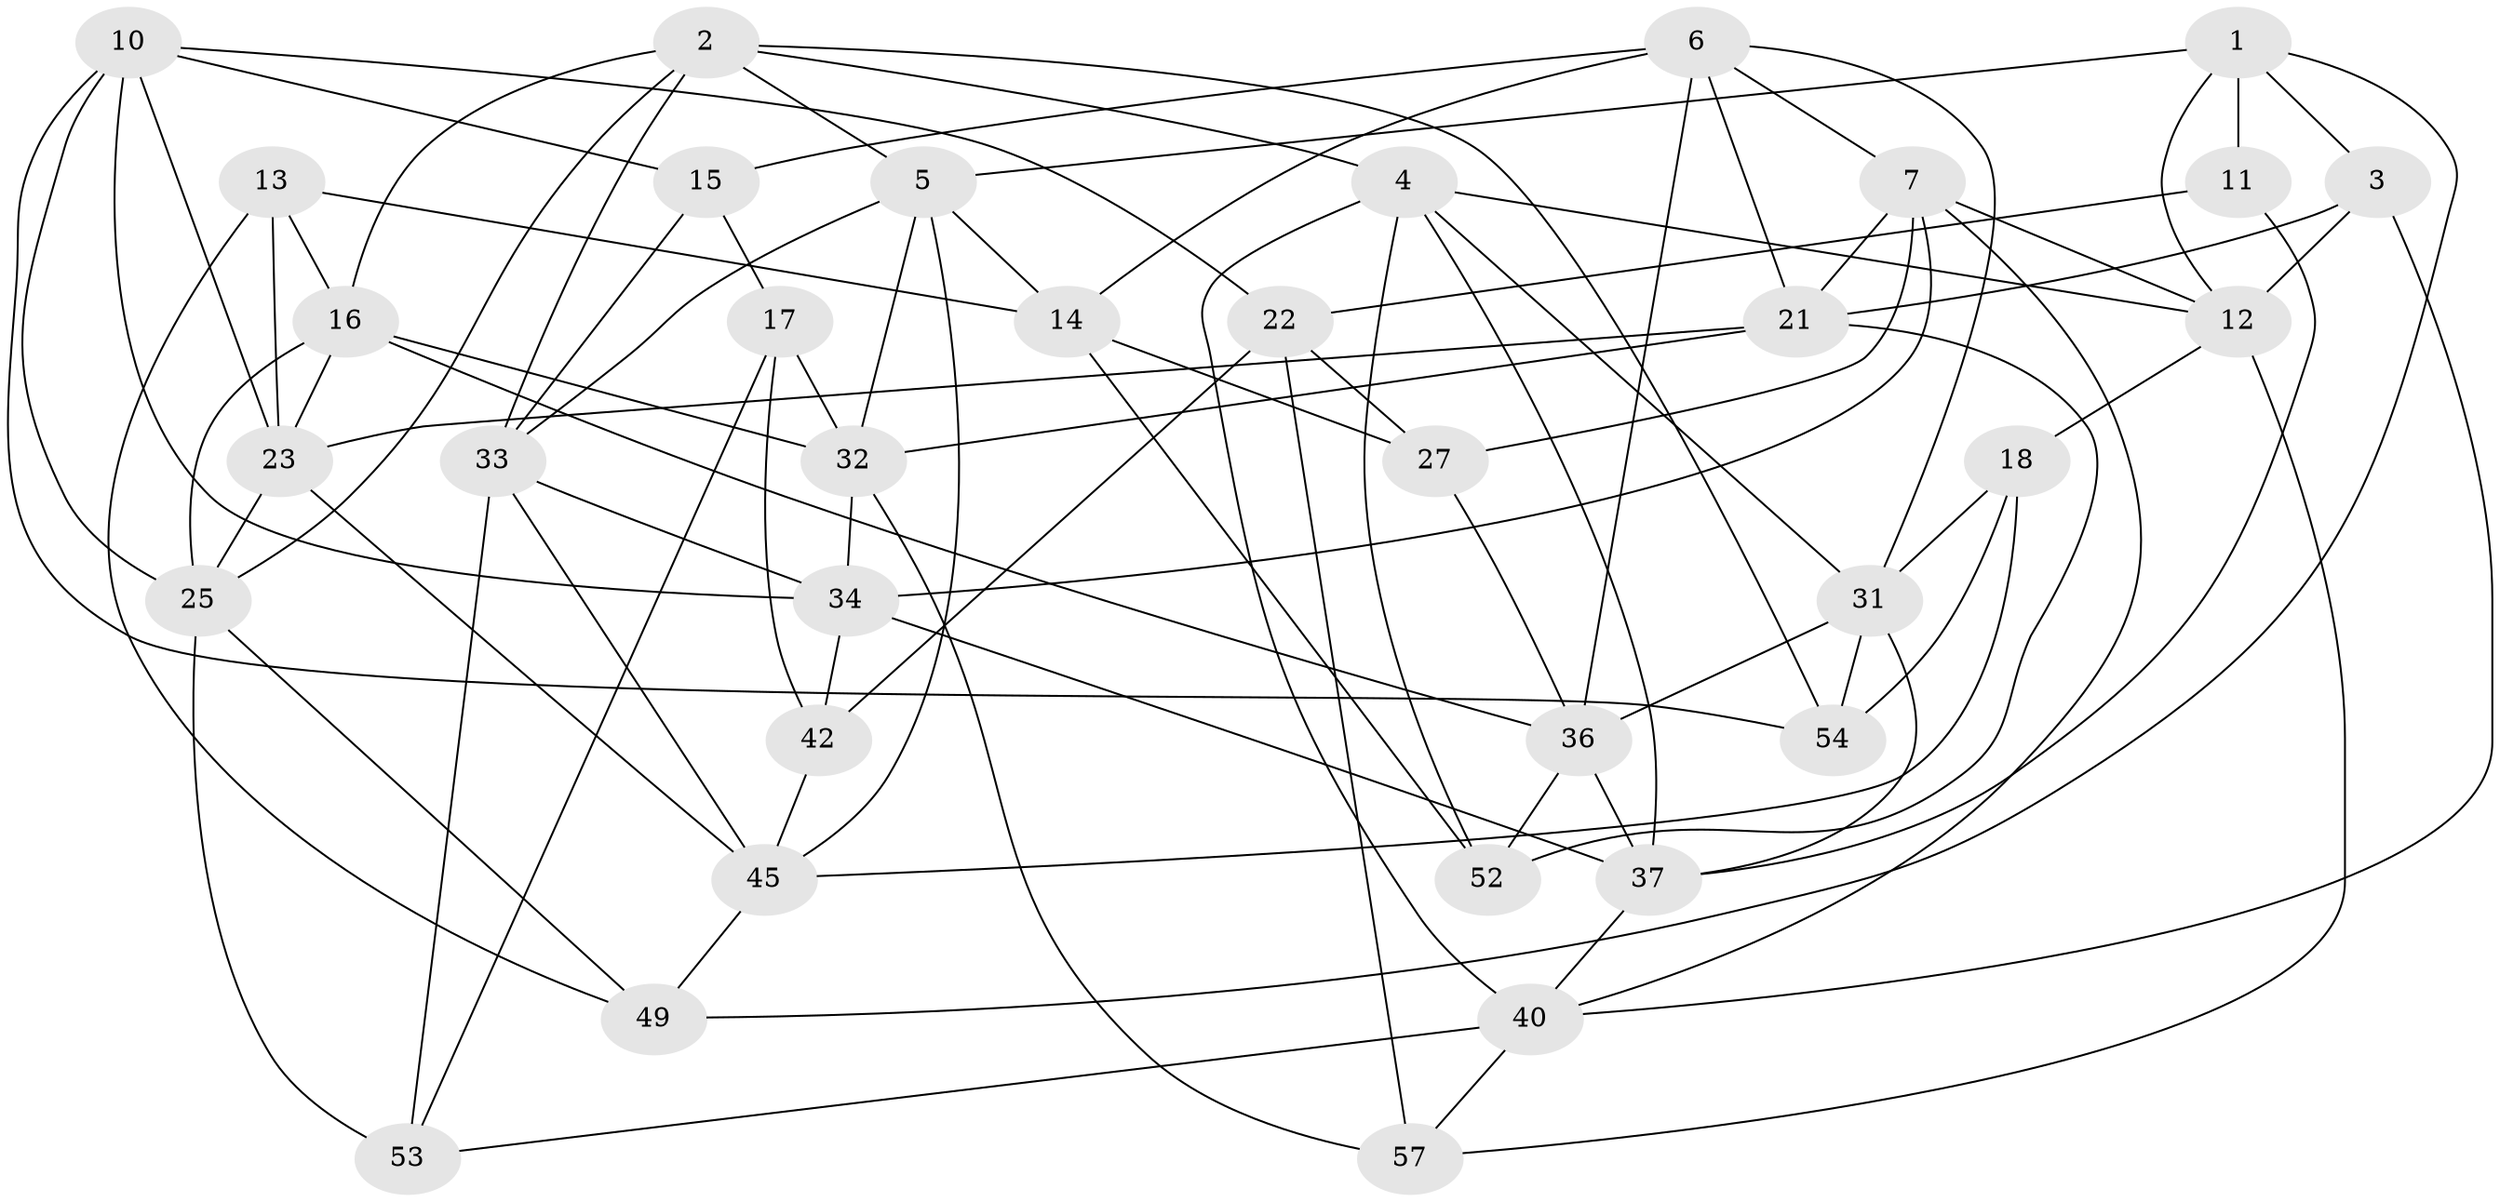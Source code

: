 // Generated by graph-tools (version 1.1) at 2025/52/02/27/25 19:52:30]
// undirected, 35 vertices, 90 edges
graph export_dot {
graph [start="1"]
  node [color=gray90,style=filled];
  1 [super="+20"];
  2 [super="+39"];
  3;
  4 [super="+35"];
  5 [super="+44"];
  6 [super="+8"];
  7 [super="+9"];
  10 [super="+26"];
  11;
  12 [super="+19"];
  13;
  14 [super="+24"];
  15;
  16 [super="+30"];
  17;
  18;
  21 [super="+43"];
  22 [super="+38"];
  23 [super="+58"];
  25 [super="+29"];
  27 [super="+28"];
  31 [super="+51"];
  32 [super="+46"];
  33 [super="+55"];
  34 [super="+48"];
  36 [super="+56"];
  37 [super="+47"];
  40 [super="+41"];
  42;
  45 [super="+50"];
  49;
  52;
  53;
  54;
  57;
  1 -- 11 [weight=2];
  1 -- 3;
  1 -- 12;
  1 -- 5;
  1 -- 49;
  2 -- 54;
  2 -- 5;
  2 -- 16;
  2 -- 4;
  2 -- 25;
  2 -- 33;
  3 -- 12;
  3 -- 21;
  3 -- 40;
  4 -- 40;
  4 -- 37;
  4 -- 31;
  4 -- 12;
  4 -- 52;
  5 -- 33;
  5 -- 32;
  5 -- 45;
  5 -- 14;
  6 -- 15;
  6 -- 21;
  6 -- 36;
  6 -- 31;
  6 -- 7;
  6 -- 14;
  7 -- 40;
  7 -- 21;
  7 -- 27;
  7 -- 34;
  7 -- 12;
  10 -- 15;
  10 -- 23;
  10 -- 54;
  10 -- 25;
  10 -- 34;
  10 -- 22;
  11 -- 37;
  11 -- 22;
  12 -- 18;
  12 -- 57;
  13 -- 49;
  13 -- 23;
  13 -- 14;
  13 -- 16;
  14 -- 52;
  14 -- 27 [weight=2];
  15 -- 17;
  15 -- 33;
  16 -- 36;
  16 -- 32;
  16 -- 25;
  16 -- 23;
  17 -- 32;
  17 -- 53;
  17 -- 42;
  18 -- 45;
  18 -- 54;
  18 -- 31;
  21 -- 52;
  21 -- 32;
  21 -- 23;
  22 -- 42;
  22 -- 27 [weight=2];
  22 -- 57;
  23 -- 25;
  23 -- 45;
  25 -- 49;
  25 -- 53;
  27 -- 36;
  31 -- 54;
  31 -- 37;
  31 -- 36;
  32 -- 57;
  32 -- 34;
  33 -- 45;
  33 -- 34;
  33 -- 53;
  34 -- 42;
  34 -- 37;
  36 -- 52;
  36 -- 37;
  37 -- 40;
  40 -- 53;
  40 -- 57;
  42 -- 45;
  45 -- 49;
}

